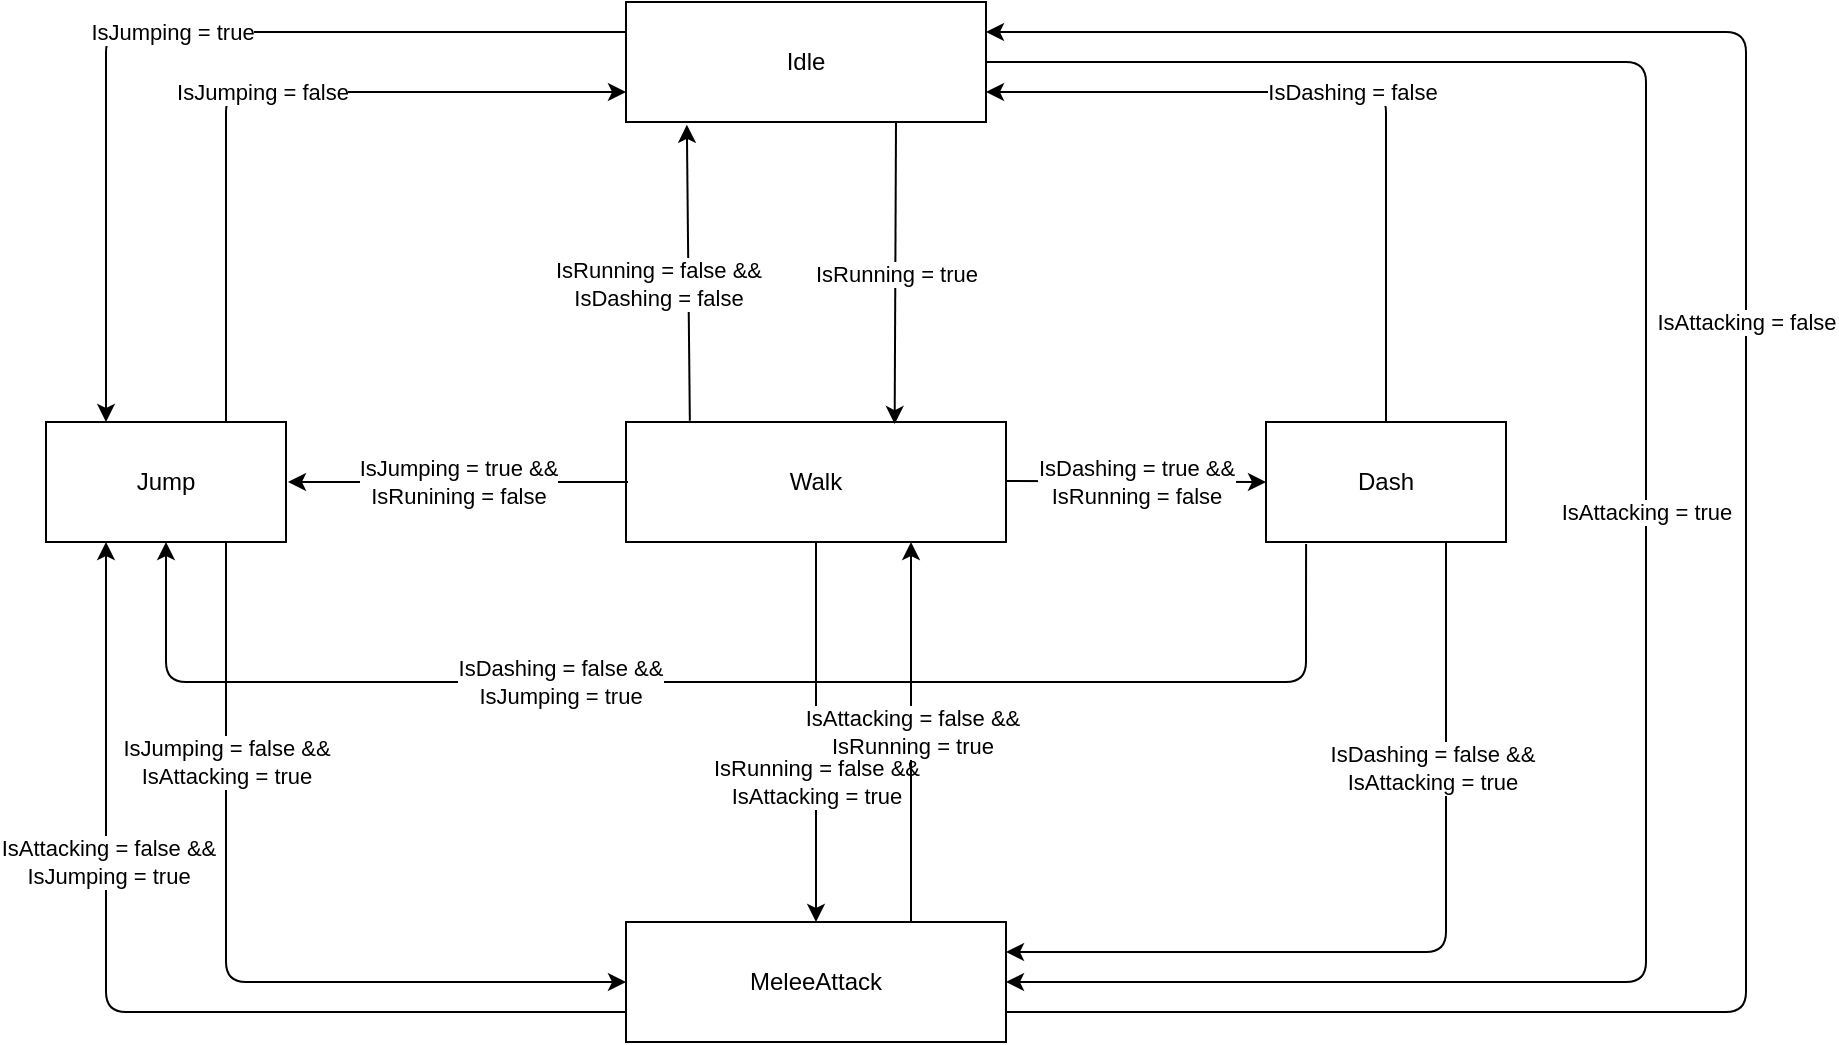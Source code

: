 <mxfile version="13.6.8" type="device"><diagram id="6fvc4ugCQM2o99KZHZgD" name="Page-1"><mxGraphModel dx="1038" dy="556" grid="1" gridSize="10" guides="1" tooltips="1" connect="1" arrows="1" fold="1" page="1" pageScale="1" pageWidth="850" pageHeight="1100" math="0" shadow="0"><root><mxCell id="0"/><mxCell id="1" parent="0"/><mxCell id="vhhaj6t1j0Wtq6ZK8uhF-5" value="Walk" style="rounded=0;whiteSpace=wrap;html=1;" parent="1" vertex="1"><mxGeometry x="370" y="230" width="190" height="60" as="geometry"/></mxCell><mxCell id="vhhaj6t1j0Wtq6ZK8uhF-6" value="Idle" style="rounded=0;whiteSpace=wrap;html=1;" parent="1" vertex="1"><mxGeometry x="370" y="20" width="180" height="60" as="geometry"/></mxCell><mxCell id="vhhaj6t1j0Wtq6ZK8uhF-7" value="Jump" style="rounded=0;whiteSpace=wrap;html=1;" parent="1" vertex="1"><mxGeometry x="80" y="230" width="120" height="60" as="geometry"/></mxCell><mxCell id="6KJ7LfBORur9rh3zmP06-15" value="Dash" style="rounded=0;whiteSpace=wrap;html=1;" parent="1" vertex="1"><mxGeometry x="690" y="230" width="120" height="60" as="geometry"/></mxCell><mxCell id="LRJoxsjddBzaArd2Ah06-1" value="MeleeAttack" style="rounded=0;whiteSpace=wrap;html=1;" parent="1" vertex="1"><mxGeometry x="370" y="480" width="190" height="60" as="geometry"/></mxCell><mxCell id="LRJoxsjddBzaArd2Ah06-20" value="" style="endArrow=classic;html=1;entryX=0.169;entryY=1.023;entryDx=0;entryDy=0;entryPerimeter=0;exitX=0.168;exitY=-0.01;exitDx=0;exitDy=0;exitPerimeter=0;" parent="1" source="vhhaj6t1j0Wtq6ZK8uhF-5" target="vhhaj6t1j0Wtq6ZK8uhF-6" edge="1"><mxGeometry relative="1" as="geometry"><mxPoint x="415" y="230" as="sourcePoint"/><mxPoint x="470" y="220" as="targetPoint"/></mxGeometry></mxCell><mxCell id="LRJoxsjddBzaArd2Ah06-21" value="IsRunning = false &amp;amp;&amp;amp;&lt;br&gt;IsDashing = false&lt;br&gt;" style="edgeLabel;resizable=0;html=1;align=center;verticalAlign=middle;" parent="LRJoxsjddBzaArd2Ah06-20" connectable="0" vertex="1"><mxGeometry relative="1" as="geometry"><mxPoint x="-15" y="5" as="offset"/></mxGeometry></mxCell><mxCell id="LRJoxsjddBzaArd2Ah06-23" value="" style="endArrow=classic;html=1;exitX=0.75;exitY=1;exitDx=0;exitDy=0;entryX=0.707;entryY=0.017;entryDx=0;entryDy=0;entryPerimeter=0;" parent="1" source="vhhaj6t1j0Wtq6ZK8uhF-6" target="vhhaj6t1j0Wtq6ZK8uhF-5" edge="1"><mxGeometry relative="1" as="geometry"><mxPoint x="370" y="220" as="sourcePoint"/><mxPoint x="470" y="220" as="targetPoint"/></mxGeometry></mxCell><mxCell id="LRJoxsjddBzaArd2Ah06-24" value="IsRunning = true" style="edgeLabel;resizable=0;html=1;align=center;verticalAlign=middle;" parent="LRJoxsjddBzaArd2Ah06-23" connectable="0" vertex="1"><mxGeometry relative="1" as="geometry"/></mxCell><mxCell id="LRJoxsjddBzaArd2Ah06-25" value="" style="endArrow=classic;html=1;exitX=0;exitY=0.25;exitDx=0;exitDy=0;entryX=0.25;entryY=0;entryDx=0;entryDy=0;" parent="1" source="vhhaj6t1j0Wtq6ZK8uhF-6" target="vhhaj6t1j0Wtq6ZK8uhF-7" edge="1"><mxGeometry relative="1" as="geometry"><mxPoint x="370" y="220" as="sourcePoint"/><mxPoint x="470" y="220" as="targetPoint"/><Array as="points"><mxPoint x="110" y="35"/></Array></mxGeometry></mxCell><mxCell id="LRJoxsjddBzaArd2Ah06-26" value="IsJumping = true" style="edgeLabel;resizable=0;html=1;align=center;verticalAlign=middle;" parent="LRJoxsjddBzaArd2Ah06-25" connectable="0" vertex="1"><mxGeometry relative="1" as="geometry"/></mxCell><mxCell id="LRJoxsjddBzaArd2Ah06-27" value="" style="endArrow=classic;html=1;exitX=0.75;exitY=0;exitDx=0;exitDy=0;entryX=0;entryY=0.75;entryDx=0;entryDy=0;" parent="1" source="vhhaj6t1j0Wtq6ZK8uhF-7" target="vhhaj6t1j0Wtq6ZK8uhF-6" edge="1"><mxGeometry relative="1" as="geometry"><mxPoint x="370" y="220" as="sourcePoint"/><mxPoint x="470" y="220" as="targetPoint"/><Array as="points"><mxPoint x="170" y="65"/></Array></mxGeometry></mxCell><mxCell id="LRJoxsjddBzaArd2Ah06-28" value="IsJumping = false" style="edgeLabel;resizable=0;html=1;align=center;verticalAlign=middle;" parent="LRJoxsjddBzaArd2Ah06-27" connectable="0" vertex="1"><mxGeometry relative="1" as="geometry"/></mxCell><mxCell id="LRJoxsjddBzaArd2Ah06-29" value="" style="endArrow=classic;html=1;entryX=0;entryY=0.5;entryDx=0;entryDy=0;" parent="1" target="6KJ7LfBORur9rh3zmP06-15" edge="1"><mxGeometry relative="1" as="geometry"><mxPoint x="560" y="259.5" as="sourcePoint"/><mxPoint x="660" y="259.5" as="targetPoint"/></mxGeometry></mxCell><mxCell id="LRJoxsjddBzaArd2Ah06-30" value="IsDashing = true &amp;amp;&amp;amp;&lt;br&gt;IsRunning = false" style="edgeLabel;resizable=0;html=1;align=center;verticalAlign=middle;" parent="LRJoxsjddBzaArd2Ah06-29" connectable="0" vertex="1"><mxGeometry relative="1" as="geometry"/></mxCell><mxCell id="LRJoxsjddBzaArd2Ah06-31" value="" style="endArrow=classic;html=1;exitX=0.5;exitY=0;exitDx=0;exitDy=0;entryX=1;entryY=0.75;entryDx=0;entryDy=0;" parent="1" source="6KJ7LfBORur9rh3zmP06-15" target="vhhaj6t1j0Wtq6ZK8uhF-6" edge="1"><mxGeometry relative="1" as="geometry"><mxPoint x="370" y="220" as="sourcePoint"/><mxPoint x="470" y="220" as="targetPoint"/><Array as="points"><mxPoint x="750" y="65"/></Array></mxGeometry></mxCell><mxCell id="LRJoxsjddBzaArd2Ah06-32" value="IsDashing = false" style="edgeLabel;resizable=0;html=1;align=center;verticalAlign=middle;" parent="LRJoxsjddBzaArd2Ah06-31" connectable="0" vertex="1"><mxGeometry relative="1" as="geometry"/></mxCell><mxCell id="LRJoxsjddBzaArd2Ah06-33" value="IsDashing = false &amp;amp;&amp;amp;&lt;br&gt;IsJumping = true" style="endArrow=classic;html=1;exitX=0.167;exitY=1.017;exitDx=0;exitDy=0;entryX=0.5;entryY=1;entryDx=0;entryDy=0;exitPerimeter=0;" parent="1" source="6KJ7LfBORur9rh3zmP06-15" edge="1" target="vhhaj6t1j0Wtq6ZK8uhF-7"><mxGeometry x="0.246" relative="1" as="geometry"><mxPoint x="692" y="290" as="sourcePoint"/><mxPoint x="112" y="290" as="targetPoint"/><Array as="points"><mxPoint x="710" y="330"/><mxPoint x="710" y="360"/><mxPoint x="140" y="360"/></Array><mxPoint as="offset"/></mxGeometry></mxCell><mxCell id="LRJoxsjddBzaArd2Ah06-37" value="" style="endArrow=classic;html=1;exitX=0;exitY=0.5;exitDx=0;exitDy=0;entryX=1;entryY=0.5;entryDx=0;entryDy=0;" parent="1" edge="1"><mxGeometry relative="1" as="geometry"><mxPoint x="371" y="260" as="sourcePoint"/><mxPoint x="201" y="260" as="targetPoint"/></mxGeometry></mxCell><mxCell id="LRJoxsjddBzaArd2Ah06-38" value="IsJumping = true &amp;amp;&amp;amp;&lt;br&gt;IsRunining = false" style="edgeLabel;resizable=0;html=1;align=center;verticalAlign=middle;" parent="LRJoxsjddBzaArd2Ah06-37" connectable="0" vertex="1"><mxGeometry relative="1" as="geometry"/></mxCell><mxCell id="LRJoxsjddBzaArd2Ah06-39" value="" style="endArrow=classic;html=1;exitX=0.75;exitY=1;exitDx=0;exitDy=0;entryX=0;entryY=0.5;entryDx=0;entryDy=0;" parent="1" source="vhhaj6t1j0Wtq6ZK8uhF-7" target="LRJoxsjddBzaArd2Ah06-1" edge="1"><mxGeometry relative="1" as="geometry"><mxPoint x="170" y="300" as="sourcePoint"/><mxPoint x="470" y="300" as="targetPoint"/><Array as="points"><mxPoint x="170" y="510"/></Array></mxGeometry></mxCell><mxCell id="LRJoxsjddBzaArd2Ah06-40" value="IsJumping = false &amp;amp;&amp;amp;&lt;br&gt;IsAttacking = true" style="edgeLabel;resizable=0;html=1;align=center;verticalAlign=middle;" parent="LRJoxsjddBzaArd2Ah06-39" connectable="0" vertex="1"><mxGeometry relative="1" as="geometry"><mxPoint y="-100.59" as="offset"/></mxGeometry></mxCell><mxCell id="LRJoxsjddBzaArd2Ah06-41" value="" style="endArrow=classic;html=1;exitX=1;exitY=0.5;exitDx=0;exitDy=0;entryX=1;entryY=0.5;entryDx=0;entryDy=0;" parent="1" source="vhhaj6t1j0Wtq6ZK8uhF-6" target="LRJoxsjddBzaArd2Ah06-1" edge="1"><mxGeometry relative="1" as="geometry"><mxPoint x="290" y="300" as="sourcePoint"/><mxPoint x="390" y="300" as="targetPoint"/><Array as="points"><mxPoint x="880" y="50"/><mxPoint x="880" y="240"/><mxPoint x="880" y="510"/></Array></mxGeometry></mxCell><mxCell id="LRJoxsjddBzaArd2Ah06-42" value="IsAttacking = true" style="edgeLabel;resizable=0;html=1;align=center;verticalAlign=middle;" parent="LRJoxsjddBzaArd2Ah06-41" connectable="0" vertex="1"><mxGeometry relative="1" as="geometry"/></mxCell><mxCell id="LRJoxsjddBzaArd2Ah06-43" value="" style="endArrow=classic;html=1;exitX=0.5;exitY=1;exitDx=0;exitDy=0;entryX=0.5;entryY=0;entryDx=0;entryDy=0;" parent="1" source="vhhaj6t1j0Wtq6ZK8uhF-5" target="LRJoxsjddBzaArd2Ah06-1" edge="1"><mxGeometry relative="1" as="geometry"><mxPoint x="290" y="300" as="sourcePoint"/><mxPoint x="460" y="476" as="targetPoint"/><Array as="points"/></mxGeometry></mxCell><mxCell id="LRJoxsjddBzaArd2Ah06-44" value="IsRunning = false &amp;amp;&amp;amp;&lt;br&gt;IsAttacking = true" style="edgeLabel;resizable=0;html=1;align=center;verticalAlign=middle;" parent="LRJoxsjddBzaArd2Ah06-43" connectable="0" vertex="1"><mxGeometry relative="1" as="geometry"><mxPoint y="25" as="offset"/></mxGeometry></mxCell><mxCell id="LRJoxsjddBzaArd2Ah06-45" value="" style="endArrow=classic;html=1;exitX=0.75;exitY=1;exitDx=0;exitDy=0;entryX=1;entryY=0.25;entryDx=0;entryDy=0;" parent="1" source="6KJ7LfBORur9rh3zmP06-15" target="LRJoxsjddBzaArd2Ah06-1" edge="1"><mxGeometry relative="1" as="geometry"><mxPoint x="290" y="300" as="sourcePoint"/><mxPoint x="390" y="300" as="targetPoint"/><Array as="points"><mxPoint x="780" y="495"/></Array></mxGeometry></mxCell><mxCell id="LRJoxsjddBzaArd2Ah06-46" value="IsDashing = false &amp;amp;&amp;amp;&lt;br&gt;IsAttacking = true" style="edgeLabel;resizable=0;html=1;align=center;verticalAlign=middle;" parent="LRJoxsjddBzaArd2Ah06-45" connectable="0" vertex="1"><mxGeometry relative="1" as="geometry"><mxPoint y="-92.35" as="offset"/></mxGeometry></mxCell><mxCell id="AVW8b89cSN99N9SrxqJP-1" value="" style="endArrow=classic;html=1;exitX=1;exitY=0.75;exitDx=0;exitDy=0;entryX=1;entryY=0.25;entryDx=0;entryDy=0;" edge="1" parent="1" source="LRJoxsjddBzaArd2Ah06-1" target="vhhaj6t1j0Wtq6ZK8uhF-6"><mxGeometry relative="1" as="geometry"><mxPoint x="480" y="290" as="sourcePoint"/><mxPoint x="900" y="525" as="targetPoint"/><Array as="points"><mxPoint x="930" y="525"/><mxPoint x="930" y="35"/></Array></mxGeometry></mxCell><mxCell id="AVW8b89cSN99N9SrxqJP-2" value="IsAttacking = false" style="edgeLabel;resizable=0;html=1;align=center;verticalAlign=middle;" connectable="0" vertex="1" parent="AVW8b89cSN99N9SrxqJP-1"><mxGeometry relative="1" as="geometry"><mxPoint y="-95" as="offset"/></mxGeometry></mxCell><mxCell id="AVW8b89cSN99N9SrxqJP-3" value="" style="endArrow=classic;html=1;exitX=0.75;exitY=0;exitDx=0;exitDy=0;entryX=0.75;entryY=1;entryDx=0;entryDy=0;" edge="1" parent="1" source="LRJoxsjddBzaArd2Ah06-1" target="vhhaj6t1j0Wtq6ZK8uhF-5"><mxGeometry relative="1" as="geometry"><mxPoint x="480" y="270" as="sourcePoint"/><mxPoint x="580" y="270" as="targetPoint"/></mxGeometry></mxCell><mxCell id="AVW8b89cSN99N9SrxqJP-4" value="IsAttacking = false &amp;amp;&amp;amp;&lt;br&gt;IsRunning = true" style="edgeLabel;resizable=0;html=1;align=center;verticalAlign=middle;" connectable="0" vertex="1" parent="AVW8b89cSN99N9SrxqJP-3"><mxGeometry relative="1" as="geometry"/></mxCell><mxCell id="AVW8b89cSN99N9SrxqJP-5" value="" style="endArrow=classic;html=1;exitX=0;exitY=0.75;exitDx=0;exitDy=0;entryX=0.25;entryY=1;entryDx=0;entryDy=0;" edge="1" parent="1" source="LRJoxsjddBzaArd2Ah06-1" target="vhhaj6t1j0Wtq6ZK8uhF-7"><mxGeometry relative="1" as="geometry"><mxPoint x="480" y="260" as="sourcePoint"/><mxPoint x="90" y="525" as="targetPoint"/><Array as="points"><mxPoint x="110" y="525"/></Array></mxGeometry></mxCell><mxCell id="AVW8b89cSN99N9SrxqJP-6" value="IsAttacking = false &amp;amp;&amp;amp;&lt;br&gt;IsJumping = true" style="edgeLabel;resizable=0;html=1;align=center;verticalAlign=middle;" connectable="0" vertex="1" parent="AVW8b89cSN99N9SrxqJP-5"><mxGeometry relative="1" as="geometry"><mxPoint x="-12" y="-75" as="offset"/></mxGeometry></mxCell></root></mxGraphModel></diagram></mxfile>